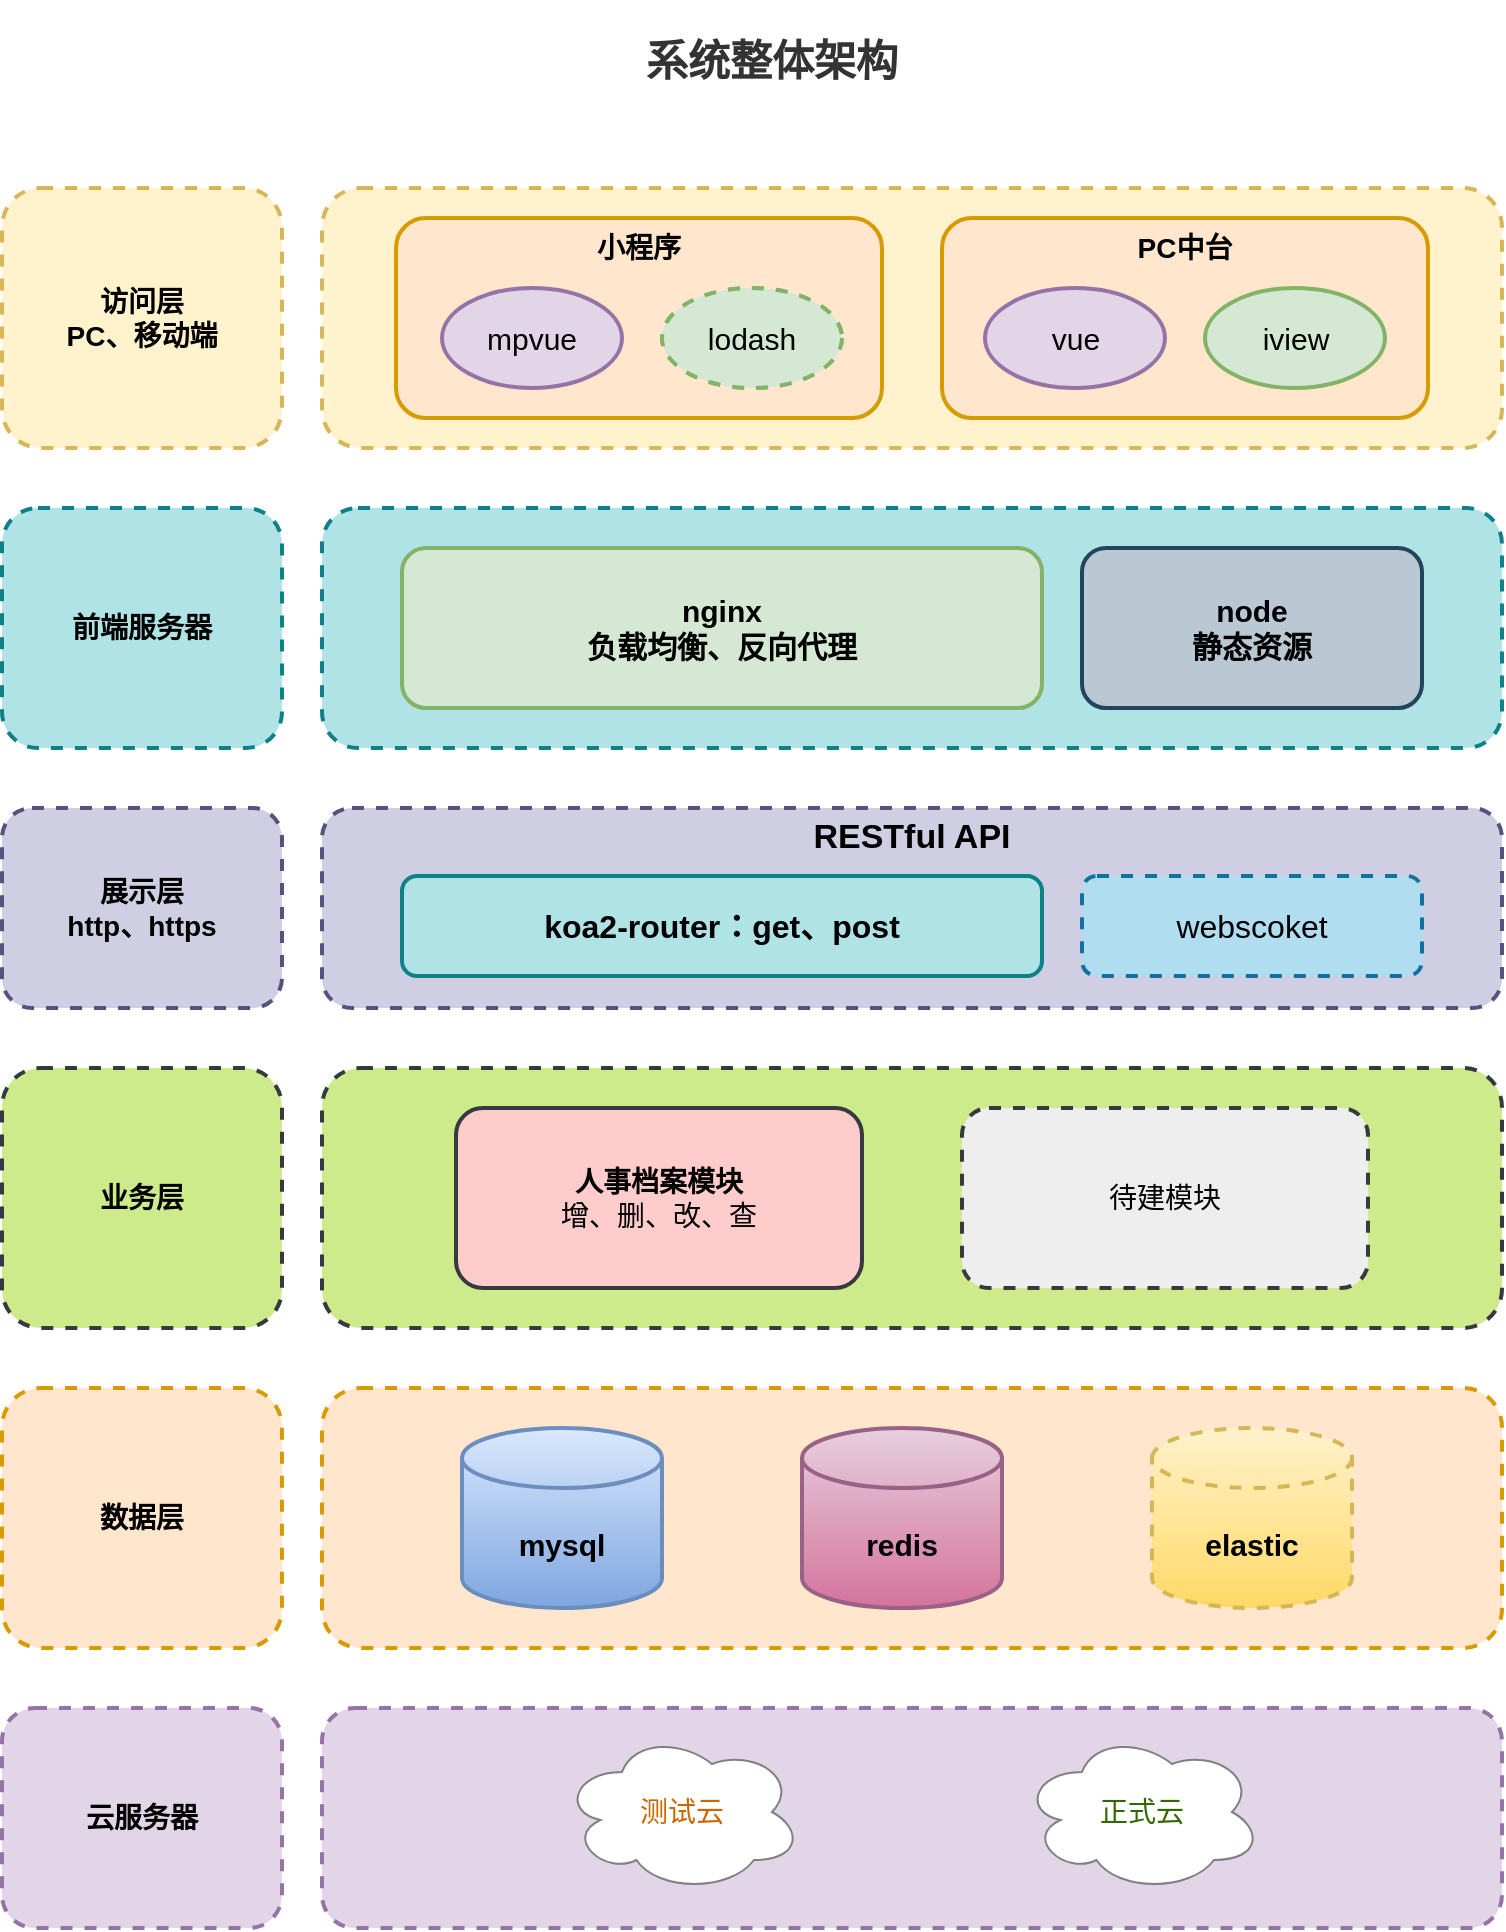 <mxfile version="13.7.7" type="github">
  <diagram id="uigLghQHmSktTnQ-FTU0" name="Page-1">
    <mxGraphModel dx="901" dy="619" grid="1" gridSize="10" guides="1" tooltips="1" connect="1" arrows="1" fold="1" page="1" pageScale="1" pageWidth="827" pageHeight="1169" math="0" shadow="0">
      <root>
        <mxCell id="0" />
        <mxCell id="1" parent="0" />
        <mxCell id="VzdYGSw835GtBNg3_MaB-1" value="" style="rounded=1;whiteSpace=wrap;strokeWidth=2;fontSize=14;fontStyle=0;fontFamily=Helvetica;verticalAlign=middle;horizontal=1;spacing=0;dashed=1;strokeColor=#d6b656;fillColor=#fff2cc;" vertex="1" parent="1">
          <mxGeometry x="190" y="114" width="590" height="130" as="geometry" />
        </mxCell>
        <mxCell id="VzdYGSw835GtBNg3_MaB-3" value="访问层&#xa;PC、移动端" style="rounded=1;whiteSpace=wrap;strokeWidth=2;fontSize=14;fontStyle=1;fontFamily=Helvetica;verticalAlign=middle;horizontal=1;spacing=0;dashed=1;strokeColor=#d6b656;fillColor=#fff2cc;" vertex="1" parent="1">
          <mxGeometry x="30" y="114" width="140" height="130" as="geometry" />
        </mxCell>
        <mxCell id="VzdYGSw835GtBNg3_MaB-4" value="小程序" style="rounded=1;whiteSpace=wrap;html=1;strokeColor=#d79b00;strokeWidth=2;fillColor=#ffe6cc;verticalAlign=top;fontSize=14;fontStyle=1" vertex="1" parent="1">
          <mxGeometry x="227" y="129" width="243" height="100" as="geometry" />
        </mxCell>
        <mxCell id="VzdYGSw835GtBNg3_MaB-8" value="mpvue" style="ellipse;whiteSpace=wrap;html=1;strokeColor=#9673a6;strokeWidth=2;fontSize=15;fillColor=#e1d5e7;" vertex="1" parent="1">
          <mxGeometry x="250" y="164" width="90" height="50" as="geometry" />
        </mxCell>
        <mxCell id="VzdYGSw835GtBNg3_MaB-9" value="lodash" style="ellipse;whiteSpace=wrap;html=1;strokeColor=#82b366;strokeWidth=2;fontSize=14;dashed=1;fillColor=#d5e8d4;" vertex="1" parent="1">
          <mxGeometry x="360" y="164" width="90" height="50" as="geometry" />
        </mxCell>
        <mxCell id="VzdYGSw835GtBNg3_MaB-10" value="PC中台" style="rounded=1;whiteSpace=wrap;html=1;strokeColor=#d79b00;strokeWidth=2;fillColor=#ffe6cc;verticalAlign=top;fontSize=14;fontStyle=1" vertex="1" parent="1">
          <mxGeometry x="500" y="129" width="243" height="100" as="geometry" />
        </mxCell>
        <mxCell id="VzdYGSw835GtBNg3_MaB-11" value="lodash" style="ellipse;whiteSpace=wrap;html=1;strokeColor=#82b366;strokeWidth=2;fontSize=15;dashed=1;fillColor=#d5e8d4;" vertex="1" parent="1">
          <mxGeometry x="360" y="164" width="90" height="50" as="geometry" />
        </mxCell>
        <mxCell id="VzdYGSw835GtBNg3_MaB-12" value="vue" style="ellipse;whiteSpace=wrap;html=1;strokeColor=#9673a6;strokeWidth=2;fontSize=15;fillColor=#e1d5e7;" vertex="1" parent="1">
          <mxGeometry x="521.5" y="164" width="90" height="50" as="geometry" />
        </mxCell>
        <mxCell id="VzdYGSw835GtBNg3_MaB-13" value="iview" style="ellipse;whiteSpace=wrap;html=1;strokeColor=#82b366;strokeWidth=2;fontSize=15;fillColor=#d5e8d4;" vertex="1" parent="1">
          <mxGeometry x="631.5" y="164" width="90" height="50" as="geometry" />
        </mxCell>
        <mxCell id="VzdYGSw835GtBNg3_MaB-14" value="RESTful API" style="rounded=1;whiteSpace=wrap;strokeWidth=2;fontSize=17;fontStyle=1;fontFamily=Helvetica;verticalAlign=top;horizontal=1;spacing=0;dashed=1;strokeColor=#56517e;fillColor=#d0cee2;" vertex="1" parent="1">
          <mxGeometry x="190" y="424" width="590" height="100" as="geometry" />
        </mxCell>
        <mxCell id="VzdYGSw835GtBNg3_MaB-15" value="展示层&#xa;http、https" style="rounded=1;whiteSpace=wrap;strokeWidth=2;fontSize=14;fontStyle=1;fontFamily=Helvetica;verticalAlign=middle;horizontal=1;spacing=0;dashed=1;strokeColor=#56517e;fillColor=#d0cee2;" vertex="1" parent="1">
          <mxGeometry x="30" y="424" width="140" height="100" as="geometry" />
        </mxCell>
        <mxCell id="VzdYGSw835GtBNg3_MaB-16" value="koa2-router：get、post" style="rounded=1;whiteSpace=wrap;html=1;strokeColor=#0e8088;strokeWidth=2;fillColor=#b0e3e6;verticalAlign=middle;fontSize=16;fontStyle=1" vertex="1" parent="1">
          <mxGeometry x="230" y="458" width="320" height="50" as="geometry" />
        </mxCell>
        <mxCell id="VzdYGSw835GtBNg3_MaB-24" value="webscoket" style="rounded=1;whiteSpace=wrap;html=1;strokeColor=#10739e;strokeWidth=2;fillColor=#b1ddf0;verticalAlign=middle;fontSize=16;fontStyle=0;dashed=1;" vertex="1" parent="1">
          <mxGeometry x="570" y="458" width="170" height="50" as="geometry" />
        </mxCell>
        <mxCell id="VzdYGSw835GtBNg3_MaB-26" value="" style="rounded=1;whiteSpace=wrap;strokeWidth=2;fontSize=17;fontStyle=1;fontFamily=Helvetica;verticalAlign=top;horizontal=1;spacing=0;dashed=1;strokeColor=#36393d;fillColor=#cdeb8b;" vertex="1" parent="1">
          <mxGeometry x="190" y="554" width="590" height="130" as="geometry" />
        </mxCell>
        <mxCell id="VzdYGSw835GtBNg3_MaB-27" value="业务层" style="rounded=1;whiteSpace=wrap;strokeWidth=2;fontSize=14;fontStyle=1;fontFamily=Helvetica;verticalAlign=middle;horizontal=1;spacing=0;dashed=1;strokeColor=#36393d;fillColor=#cdeb8b;" vertex="1" parent="1">
          <mxGeometry x="30" y="554" width="140" height="130" as="geometry" />
        </mxCell>
        <mxCell id="VzdYGSw835GtBNg3_MaB-30" value="" style="rounded=1;whiteSpace=wrap;strokeWidth=2;fontSize=17;fontStyle=1;fontFamily=Helvetica;verticalAlign=top;horizontal=1;spacing=0;dashed=1;strokeColor=#0e8088;fillColor=#b0e3e6;" vertex="1" parent="1">
          <mxGeometry x="190" y="274" width="590" height="120" as="geometry" />
        </mxCell>
        <mxCell id="VzdYGSw835GtBNg3_MaB-31" value="前端服务器" style="rounded=1;whiteSpace=wrap;strokeWidth=2;fontSize=14;fontStyle=1;fontFamily=Helvetica;verticalAlign=middle;horizontal=1;spacing=0;dashed=1;strokeColor=#0e8088;fillColor=#b0e3e6;" vertex="1" parent="1">
          <mxGeometry x="30" y="274" width="140" height="120" as="geometry" />
        </mxCell>
        <mxCell id="VzdYGSw835GtBNg3_MaB-33" value="nginx &lt;br style=&quot;font-size: 15px;&quot;&gt;负载均衡、反向代理" style="rounded=1;whiteSpace=wrap;html=1;strokeColor=#82b366;strokeWidth=2;fontSize=15;fillColor=#d5e8d4;fontStyle=1" vertex="1" parent="1">
          <mxGeometry x="230" y="294" width="320" height="80" as="geometry" />
        </mxCell>
        <mxCell id="VzdYGSw835GtBNg3_MaB-34" value="&lt;b style=&quot;font-size: 15px;&quot;&gt;node&lt;br style=&quot;font-size: 15px;&quot;&gt;静态资源&lt;/b&gt;" style="rounded=1;whiteSpace=wrap;html=1;strokeColor=#23445d;strokeWidth=2;fontSize=15;fillColor=#bac8d3;" vertex="1" parent="1">
          <mxGeometry x="570" y="294" width="170" height="80" as="geometry" />
        </mxCell>
        <mxCell id="VzdYGSw835GtBNg3_MaB-37" value="人事档案模块&lt;br&gt;&lt;span style=&quot;font-weight: normal&quot;&gt;增、删、改、查&lt;/span&gt;" style="rounded=1;whiteSpace=wrap;html=1;strokeColor=#36393d;strokeWidth=2;fillColor=#ffcccc;verticalAlign=middle;fontSize=14;fontStyle=1;" vertex="1" parent="1">
          <mxGeometry x="257" y="574" width="203" height="90" as="geometry" />
        </mxCell>
        <mxCell id="VzdYGSw835GtBNg3_MaB-38" value="待建模块" style="rounded=1;whiteSpace=wrap;html=1;strokeColor=#36393d;strokeWidth=2;fillColor=#eeeeee;verticalAlign=middle;fontSize=14;fontStyle=0;dashed=1;" vertex="1" parent="1">
          <mxGeometry x="510" y="574" width="203" height="90" as="geometry" />
        </mxCell>
        <mxCell id="VzdYGSw835GtBNg3_MaB-44" value="" style="rounded=1;whiteSpace=wrap;strokeWidth=2;fontSize=17;fontStyle=1;fontFamily=Helvetica;verticalAlign=top;horizontal=1;spacing=0;dashed=1;strokeColor=#d79b00;fillColor=#ffe6cc;" vertex="1" parent="1">
          <mxGeometry x="190" y="714" width="590" height="130" as="geometry" />
        </mxCell>
        <mxCell id="VzdYGSw835GtBNg3_MaB-45" value="数据层" style="rounded=1;whiteSpace=wrap;strokeWidth=2;fontSize=14;fontStyle=1;fontFamily=Helvetica;verticalAlign=middle;horizontal=1;spacing=0;dashed=1;strokeColor=#d79b00;fillColor=#ffe6cc;" vertex="1" parent="1">
          <mxGeometry x="30" y="714" width="140" height="130" as="geometry" />
        </mxCell>
        <mxCell id="VzdYGSw835GtBNg3_MaB-48" value="" style="rounded=1;whiteSpace=wrap;strokeWidth=2;fontSize=17;fontStyle=1;fontFamily=Helvetica;verticalAlign=top;horizontal=1;spacing=0;dashed=1;strokeColor=#9673a6;fillColor=#e1d5e7;" vertex="1" parent="1">
          <mxGeometry x="190" y="874" width="590" height="110" as="geometry" />
        </mxCell>
        <mxCell id="VzdYGSw835GtBNg3_MaB-49" value="云服务器" style="rounded=1;whiteSpace=wrap;strokeWidth=2;fontSize=14;fontStyle=1;fontFamily=Helvetica;verticalAlign=middle;horizontal=1;spacing=0;dashed=1;strokeColor=#9673a6;fillColor=#e1d5e7;" vertex="1" parent="1">
          <mxGeometry x="30" y="874" width="140" height="110" as="geometry" />
        </mxCell>
        <mxCell id="VzdYGSw835GtBNg3_MaB-52" value="&lt;span style=&quot;font-weight: 700&quot;&gt;mysql&lt;/span&gt;" style="shape=cylinder3;whiteSpace=wrap;html=1;boundedLbl=1;backgroundOutline=1;size=15;strokeColor=#6c8ebf;strokeWidth=2;fontSize=15;gradientColor=#7ea6e0;fillColor=#dae8fc;" vertex="1" parent="1">
          <mxGeometry x="260" y="734" width="100" height="90" as="geometry" />
        </mxCell>
        <mxCell id="VzdYGSw835GtBNg3_MaB-53" value="&lt;span style=&quot;font-weight: 700&quot;&gt;redis&lt;/span&gt;" style="shape=cylinder3;whiteSpace=wrap;html=1;boundedLbl=1;backgroundOutline=1;size=15;strokeColor=#996185;strokeWidth=2;fontSize=15;gradientColor=#d5739d;fillColor=#e6d0de;" vertex="1" parent="1">
          <mxGeometry x="430" y="734" width="100" height="90" as="geometry" />
        </mxCell>
        <mxCell id="VzdYGSw835GtBNg3_MaB-55" value="&lt;b&gt;elastic&lt;/b&gt;" style="shape=cylinder3;whiteSpace=wrap;html=1;boundedLbl=1;backgroundOutline=1;size=15;strokeColor=#d6b656;strokeWidth=2;fontSize=15;fillColor=#fff2cc;gradientColor=#ffd966;dashed=1;" vertex="1" parent="1">
          <mxGeometry x="605" y="734" width="100" height="90" as="geometry" />
        </mxCell>
        <mxCell id="VzdYGSw835GtBNg3_MaB-56" value="测试云" style="ellipse;shape=cloud;whiteSpace=wrap;html=1;strokeColor=#808080;strokeWidth=1;fontSize=14;fontColor=#CC6600;" vertex="1" parent="1">
          <mxGeometry x="310" y="886" width="120" height="80" as="geometry" />
        </mxCell>
        <mxCell id="VzdYGSw835GtBNg3_MaB-57" value="正式云" style="ellipse;shape=cloud;whiteSpace=wrap;html=1;strokeColor=#808080;strokeWidth=1;fontSize=14;fontColor=#336600;" vertex="1" parent="1">
          <mxGeometry x="540" y="886" width="120" height="80" as="geometry" />
        </mxCell>
        <mxCell id="VzdYGSw835GtBNg3_MaB-59" value="系统整体架构" style="text;html=1;strokeColor=none;fillColor=none;align=center;verticalAlign=middle;whiteSpace=wrap;rounded=0;fontSize=21;fontStyle=1;fontColor=#333333;" vertex="1" parent="1">
          <mxGeometry x="320" y="20" width="190" height="60" as="geometry" />
        </mxCell>
      </root>
    </mxGraphModel>
  </diagram>
</mxfile>
